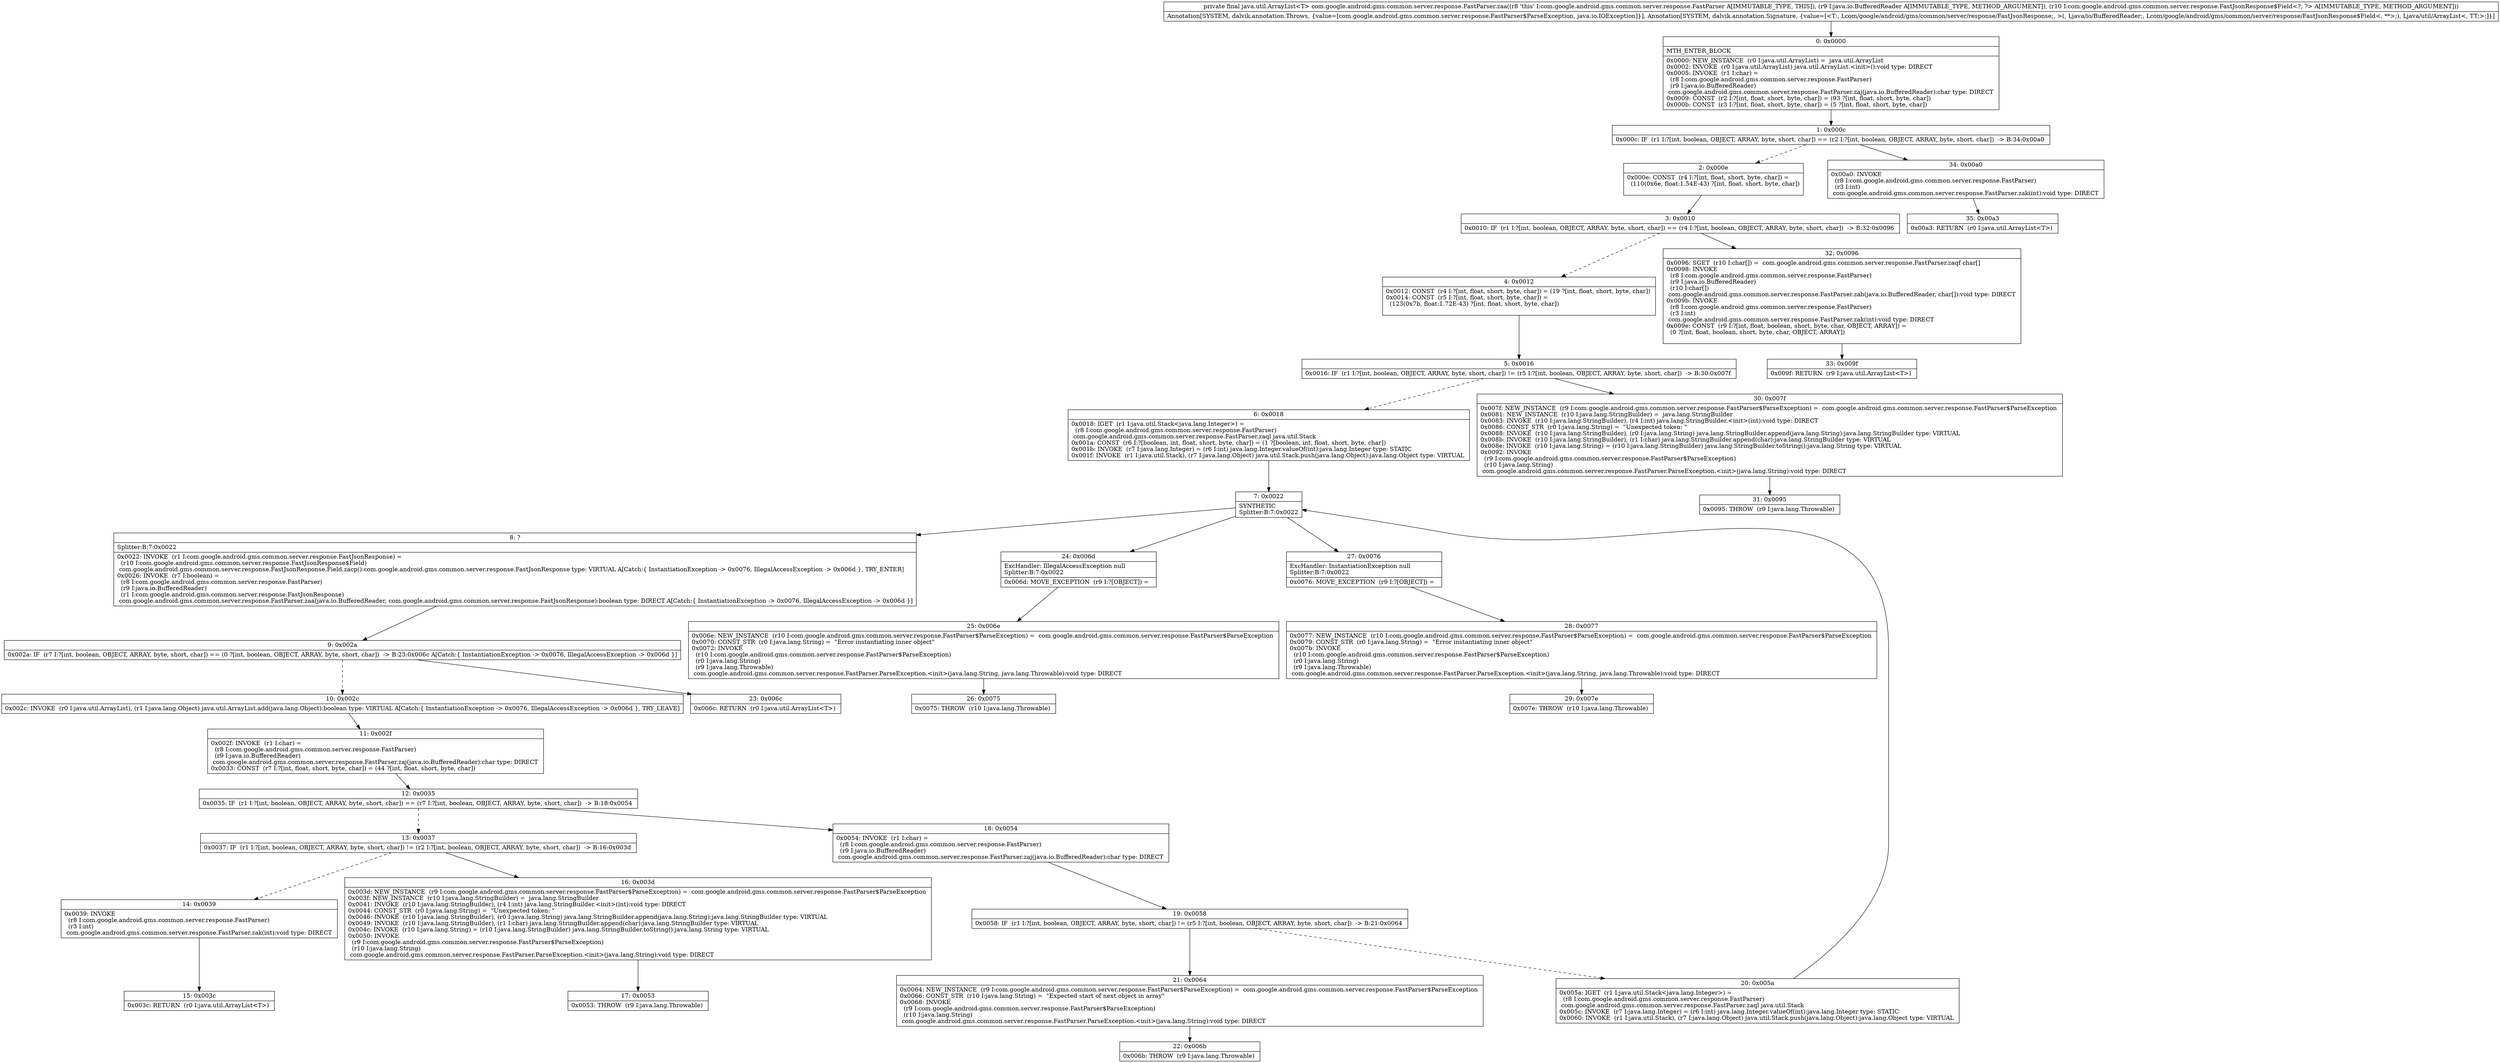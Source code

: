 digraph "CFG forcom.google.android.gms.common.server.response.FastParser.zaa(Ljava\/io\/BufferedReader;Lcom\/google\/android\/gms\/common\/server\/response\/FastJsonResponse$Field;)Ljava\/util\/ArrayList;" {
Node_0 [shape=record,label="{0\:\ 0x0000|MTH_ENTER_BLOCK\l|0x0000: NEW_INSTANCE  (r0 I:java.util.ArrayList) =  java.util.ArrayList \l0x0002: INVOKE  (r0 I:java.util.ArrayList) java.util.ArrayList.\<init\>():void type: DIRECT \l0x0005: INVOKE  (r1 I:char) = \l  (r8 I:com.google.android.gms.common.server.response.FastParser)\l  (r9 I:java.io.BufferedReader)\l com.google.android.gms.common.server.response.FastParser.zaj(java.io.BufferedReader):char type: DIRECT \l0x0009: CONST  (r2 I:?[int, float, short, byte, char]) = (93 ?[int, float, short, byte, char]) \l0x000b: CONST  (r3 I:?[int, float, short, byte, char]) = (5 ?[int, float, short, byte, char]) \l}"];
Node_1 [shape=record,label="{1\:\ 0x000c|0x000c: IF  (r1 I:?[int, boolean, OBJECT, ARRAY, byte, short, char]) == (r2 I:?[int, boolean, OBJECT, ARRAY, byte, short, char])  \-\> B:34:0x00a0 \l}"];
Node_2 [shape=record,label="{2\:\ 0x000e|0x000e: CONST  (r4 I:?[int, float, short, byte, char]) = \l  (110(0x6e, float:1.54E\-43) ?[int, float, short, byte, char])\l \l}"];
Node_3 [shape=record,label="{3\:\ 0x0010|0x0010: IF  (r1 I:?[int, boolean, OBJECT, ARRAY, byte, short, char]) == (r4 I:?[int, boolean, OBJECT, ARRAY, byte, short, char])  \-\> B:32:0x0096 \l}"];
Node_4 [shape=record,label="{4\:\ 0x0012|0x0012: CONST  (r4 I:?[int, float, short, byte, char]) = (19 ?[int, float, short, byte, char]) \l0x0014: CONST  (r5 I:?[int, float, short, byte, char]) = \l  (123(0x7b, float:1.72E\-43) ?[int, float, short, byte, char])\l \l}"];
Node_5 [shape=record,label="{5\:\ 0x0016|0x0016: IF  (r1 I:?[int, boolean, OBJECT, ARRAY, byte, short, char]) != (r5 I:?[int, boolean, OBJECT, ARRAY, byte, short, char])  \-\> B:30:0x007f \l}"];
Node_6 [shape=record,label="{6\:\ 0x0018|0x0018: IGET  (r1 I:java.util.Stack\<java.lang.Integer\>) = \l  (r8 I:com.google.android.gms.common.server.response.FastParser)\l com.google.android.gms.common.server.response.FastParser.zaql java.util.Stack \l0x001a: CONST  (r6 I:?[boolean, int, float, short, byte, char]) = (1 ?[boolean, int, float, short, byte, char]) \l0x001b: INVOKE  (r7 I:java.lang.Integer) = (r6 I:int) java.lang.Integer.valueOf(int):java.lang.Integer type: STATIC \l0x001f: INVOKE  (r1 I:java.util.Stack), (r7 I:java.lang.Object) java.util.Stack.push(java.lang.Object):java.lang.Object type: VIRTUAL \l}"];
Node_7 [shape=record,label="{7\:\ 0x0022|SYNTHETIC\lSplitter:B:7:0x0022\l}"];
Node_8 [shape=record,label="{8\:\ ?|Splitter:B:7:0x0022\l|0x0022: INVOKE  (r1 I:com.google.android.gms.common.server.response.FastJsonResponse) = \l  (r10 I:com.google.android.gms.common.server.response.FastJsonResponse$Field)\l com.google.android.gms.common.server.response.FastJsonResponse.Field.zacp():com.google.android.gms.common.server.response.FastJsonResponse type: VIRTUAL A[Catch:\{ InstantiationException \-\> 0x0076, IllegalAccessException \-\> 0x006d \}, TRY_ENTER]\l0x0026: INVOKE  (r7 I:boolean) = \l  (r8 I:com.google.android.gms.common.server.response.FastParser)\l  (r9 I:java.io.BufferedReader)\l  (r1 I:com.google.android.gms.common.server.response.FastJsonResponse)\l com.google.android.gms.common.server.response.FastParser.zaa(java.io.BufferedReader, com.google.android.gms.common.server.response.FastJsonResponse):boolean type: DIRECT A[Catch:\{ InstantiationException \-\> 0x0076, IllegalAccessException \-\> 0x006d \}]\l}"];
Node_9 [shape=record,label="{9\:\ 0x002a|0x002a: IF  (r7 I:?[int, boolean, OBJECT, ARRAY, byte, short, char]) == (0 ?[int, boolean, OBJECT, ARRAY, byte, short, char])  \-\> B:23:0x006c A[Catch:\{ InstantiationException \-\> 0x0076, IllegalAccessException \-\> 0x006d \}]\l}"];
Node_10 [shape=record,label="{10\:\ 0x002c|0x002c: INVOKE  (r0 I:java.util.ArrayList), (r1 I:java.lang.Object) java.util.ArrayList.add(java.lang.Object):boolean type: VIRTUAL A[Catch:\{ InstantiationException \-\> 0x0076, IllegalAccessException \-\> 0x006d \}, TRY_LEAVE]\l}"];
Node_11 [shape=record,label="{11\:\ 0x002f|0x002f: INVOKE  (r1 I:char) = \l  (r8 I:com.google.android.gms.common.server.response.FastParser)\l  (r9 I:java.io.BufferedReader)\l com.google.android.gms.common.server.response.FastParser.zaj(java.io.BufferedReader):char type: DIRECT \l0x0033: CONST  (r7 I:?[int, float, short, byte, char]) = (44 ?[int, float, short, byte, char]) \l}"];
Node_12 [shape=record,label="{12\:\ 0x0035|0x0035: IF  (r1 I:?[int, boolean, OBJECT, ARRAY, byte, short, char]) == (r7 I:?[int, boolean, OBJECT, ARRAY, byte, short, char])  \-\> B:18:0x0054 \l}"];
Node_13 [shape=record,label="{13\:\ 0x0037|0x0037: IF  (r1 I:?[int, boolean, OBJECT, ARRAY, byte, short, char]) != (r2 I:?[int, boolean, OBJECT, ARRAY, byte, short, char])  \-\> B:16:0x003d \l}"];
Node_14 [shape=record,label="{14\:\ 0x0039|0x0039: INVOKE  \l  (r8 I:com.google.android.gms.common.server.response.FastParser)\l  (r3 I:int)\l com.google.android.gms.common.server.response.FastParser.zak(int):void type: DIRECT \l}"];
Node_15 [shape=record,label="{15\:\ 0x003c|0x003c: RETURN  (r0 I:java.util.ArrayList\<T\>) \l}"];
Node_16 [shape=record,label="{16\:\ 0x003d|0x003d: NEW_INSTANCE  (r9 I:com.google.android.gms.common.server.response.FastParser$ParseException) =  com.google.android.gms.common.server.response.FastParser$ParseException \l0x003f: NEW_INSTANCE  (r10 I:java.lang.StringBuilder) =  java.lang.StringBuilder \l0x0041: INVOKE  (r10 I:java.lang.StringBuilder), (r4 I:int) java.lang.StringBuilder.\<init\>(int):void type: DIRECT \l0x0044: CONST_STR  (r0 I:java.lang.String) =  \"Unexpected token: \" \l0x0046: INVOKE  (r10 I:java.lang.StringBuilder), (r0 I:java.lang.String) java.lang.StringBuilder.append(java.lang.String):java.lang.StringBuilder type: VIRTUAL \l0x0049: INVOKE  (r10 I:java.lang.StringBuilder), (r1 I:char) java.lang.StringBuilder.append(char):java.lang.StringBuilder type: VIRTUAL \l0x004c: INVOKE  (r10 I:java.lang.String) = (r10 I:java.lang.StringBuilder) java.lang.StringBuilder.toString():java.lang.String type: VIRTUAL \l0x0050: INVOKE  \l  (r9 I:com.google.android.gms.common.server.response.FastParser$ParseException)\l  (r10 I:java.lang.String)\l com.google.android.gms.common.server.response.FastParser.ParseException.\<init\>(java.lang.String):void type: DIRECT \l}"];
Node_17 [shape=record,label="{17\:\ 0x0053|0x0053: THROW  (r9 I:java.lang.Throwable) \l}"];
Node_18 [shape=record,label="{18\:\ 0x0054|0x0054: INVOKE  (r1 I:char) = \l  (r8 I:com.google.android.gms.common.server.response.FastParser)\l  (r9 I:java.io.BufferedReader)\l com.google.android.gms.common.server.response.FastParser.zaj(java.io.BufferedReader):char type: DIRECT \l}"];
Node_19 [shape=record,label="{19\:\ 0x0058|0x0058: IF  (r1 I:?[int, boolean, OBJECT, ARRAY, byte, short, char]) != (r5 I:?[int, boolean, OBJECT, ARRAY, byte, short, char])  \-\> B:21:0x0064 \l}"];
Node_20 [shape=record,label="{20\:\ 0x005a|0x005a: IGET  (r1 I:java.util.Stack\<java.lang.Integer\>) = \l  (r8 I:com.google.android.gms.common.server.response.FastParser)\l com.google.android.gms.common.server.response.FastParser.zaql java.util.Stack \l0x005c: INVOKE  (r7 I:java.lang.Integer) = (r6 I:int) java.lang.Integer.valueOf(int):java.lang.Integer type: STATIC \l0x0060: INVOKE  (r1 I:java.util.Stack), (r7 I:java.lang.Object) java.util.Stack.push(java.lang.Object):java.lang.Object type: VIRTUAL \l}"];
Node_21 [shape=record,label="{21\:\ 0x0064|0x0064: NEW_INSTANCE  (r9 I:com.google.android.gms.common.server.response.FastParser$ParseException) =  com.google.android.gms.common.server.response.FastParser$ParseException \l0x0066: CONST_STR  (r10 I:java.lang.String) =  \"Expected start of next object in array\" \l0x0068: INVOKE  \l  (r9 I:com.google.android.gms.common.server.response.FastParser$ParseException)\l  (r10 I:java.lang.String)\l com.google.android.gms.common.server.response.FastParser.ParseException.\<init\>(java.lang.String):void type: DIRECT \l}"];
Node_22 [shape=record,label="{22\:\ 0x006b|0x006b: THROW  (r9 I:java.lang.Throwable) \l}"];
Node_23 [shape=record,label="{23\:\ 0x006c|0x006c: RETURN  (r0 I:java.util.ArrayList\<T\>) \l}"];
Node_24 [shape=record,label="{24\:\ 0x006d|ExcHandler: IllegalAccessException null\lSplitter:B:7:0x0022\l|0x006d: MOVE_EXCEPTION  (r9 I:?[OBJECT]) =  \l}"];
Node_25 [shape=record,label="{25\:\ 0x006e|0x006e: NEW_INSTANCE  (r10 I:com.google.android.gms.common.server.response.FastParser$ParseException) =  com.google.android.gms.common.server.response.FastParser$ParseException \l0x0070: CONST_STR  (r0 I:java.lang.String) =  \"Error instantiating inner object\" \l0x0072: INVOKE  \l  (r10 I:com.google.android.gms.common.server.response.FastParser$ParseException)\l  (r0 I:java.lang.String)\l  (r9 I:java.lang.Throwable)\l com.google.android.gms.common.server.response.FastParser.ParseException.\<init\>(java.lang.String, java.lang.Throwable):void type: DIRECT \l}"];
Node_26 [shape=record,label="{26\:\ 0x0075|0x0075: THROW  (r10 I:java.lang.Throwable) \l}"];
Node_27 [shape=record,label="{27\:\ 0x0076|ExcHandler: InstantiationException null\lSplitter:B:7:0x0022\l|0x0076: MOVE_EXCEPTION  (r9 I:?[OBJECT]) =  \l}"];
Node_28 [shape=record,label="{28\:\ 0x0077|0x0077: NEW_INSTANCE  (r10 I:com.google.android.gms.common.server.response.FastParser$ParseException) =  com.google.android.gms.common.server.response.FastParser$ParseException \l0x0079: CONST_STR  (r0 I:java.lang.String) =  \"Error instantiating inner object\" \l0x007b: INVOKE  \l  (r10 I:com.google.android.gms.common.server.response.FastParser$ParseException)\l  (r0 I:java.lang.String)\l  (r9 I:java.lang.Throwable)\l com.google.android.gms.common.server.response.FastParser.ParseException.\<init\>(java.lang.String, java.lang.Throwable):void type: DIRECT \l}"];
Node_29 [shape=record,label="{29\:\ 0x007e|0x007e: THROW  (r10 I:java.lang.Throwable) \l}"];
Node_30 [shape=record,label="{30\:\ 0x007f|0x007f: NEW_INSTANCE  (r9 I:com.google.android.gms.common.server.response.FastParser$ParseException) =  com.google.android.gms.common.server.response.FastParser$ParseException \l0x0081: NEW_INSTANCE  (r10 I:java.lang.StringBuilder) =  java.lang.StringBuilder \l0x0083: INVOKE  (r10 I:java.lang.StringBuilder), (r4 I:int) java.lang.StringBuilder.\<init\>(int):void type: DIRECT \l0x0086: CONST_STR  (r0 I:java.lang.String) =  \"Unexpected token: \" \l0x0088: INVOKE  (r10 I:java.lang.StringBuilder), (r0 I:java.lang.String) java.lang.StringBuilder.append(java.lang.String):java.lang.StringBuilder type: VIRTUAL \l0x008b: INVOKE  (r10 I:java.lang.StringBuilder), (r1 I:char) java.lang.StringBuilder.append(char):java.lang.StringBuilder type: VIRTUAL \l0x008e: INVOKE  (r10 I:java.lang.String) = (r10 I:java.lang.StringBuilder) java.lang.StringBuilder.toString():java.lang.String type: VIRTUAL \l0x0092: INVOKE  \l  (r9 I:com.google.android.gms.common.server.response.FastParser$ParseException)\l  (r10 I:java.lang.String)\l com.google.android.gms.common.server.response.FastParser.ParseException.\<init\>(java.lang.String):void type: DIRECT \l}"];
Node_31 [shape=record,label="{31\:\ 0x0095|0x0095: THROW  (r9 I:java.lang.Throwable) \l}"];
Node_32 [shape=record,label="{32\:\ 0x0096|0x0096: SGET  (r10 I:char[]) =  com.google.android.gms.common.server.response.FastParser.zaqf char[] \l0x0098: INVOKE  \l  (r8 I:com.google.android.gms.common.server.response.FastParser)\l  (r9 I:java.io.BufferedReader)\l  (r10 I:char[])\l com.google.android.gms.common.server.response.FastParser.zab(java.io.BufferedReader, char[]):void type: DIRECT \l0x009b: INVOKE  \l  (r8 I:com.google.android.gms.common.server.response.FastParser)\l  (r3 I:int)\l com.google.android.gms.common.server.response.FastParser.zak(int):void type: DIRECT \l0x009e: CONST  (r9 I:?[int, float, boolean, short, byte, char, OBJECT, ARRAY]) = \l  (0 ?[int, float, boolean, short, byte, char, OBJECT, ARRAY])\l \l}"];
Node_33 [shape=record,label="{33\:\ 0x009f|0x009f: RETURN  (r9 I:java.util.ArrayList\<T\>) \l}"];
Node_34 [shape=record,label="{34\:\ 0x00a0|0x00a0: INVOKE  \l  (r8 I:com.google.android.gms.common.server.response.FastParser)\l  (r3 I:int)\l com.google.android.gms.common.server.response.FastParser.zak(int):void type: DIRECT \l}"];
Node_35 [shape=record,label="{35\:\ 0x00a3|0x00a3: RETURN  (r0 I:java.util.ArrayList\<T\>) \l}"];
MethodNode[shape=record,label="{private final java.util.ArrayList\<T\> com.google.android.gms.common.server.response.FastParser.zaa((r8 'this' I:com.google.android.gms.common.server.response.FastParser A[IMMUTABLE_TYPE, THIS]), (r9 I:java.io.BufferedReader A[IMMUTABLE_TYPE, METHOD_ARGUMENT]), (r10 I:com.google.android.gms.common.server.response.FastJsonResponse$Field\<?, ?\> A[IMMUTABLE_TYPE, METHOD_ARGUMENT]))  | Annotation[SYSTEM, dalvik.annotation.Throws, \{value=[com.google.android.gms.common.server.response.FastParser$ParseException, java.io.IOException]\}], Annotation[SYSTEM, dalvik.annotation.Signature, \{value=[\<T:, Lcom\/google\/android\/gms\/common\/server\/response\/FastJsonResponse;, \>(, Ljava\/io\/BufferedReader;, Lcom\/google\/android\/gms\/common\/server\/response\/FastJsonResponse$Field\<, **\>;), Ljava\/util\/ArrayList\<, TT;\>;]\}]\l}"];
MethodNode -> Node_0;
Node_0 -> Node_1;
Node_1 -> Node_2[style=dashed];
Node_1 -> Node_34;
Node_2 -> Node_3;
Node_3 -> Node_4[style=dashed];
Node_3 -> Node_32;
Node_4 -> Node_5;
Node_5 -> Node_6[style=dashed];
Node_5 -> Node_30;
Node_6 -> Node_7;
Node_7 -> Node_8;
Node_7 -> Node_27;
Node_7 -> Node_24;
Node_8 -> Node_9;
Node_9 -> Node_10[style=dashed];
Node_9 -> Node_23;
Node_10 -> Node_11;
Node_11 -> Node_12;
Node_12 -> Node_13[style=dashed];
Node_12 -> Node_18;
Node_13 -> Node_14[style=dashed];
Node_13 -> Node_16;
Node_14 -> Node_15;
Node_16 -> Node_17;
Node_18 -> Node_19;
Node_19 -> Node_20[style=dashed];
Node_19 -> Node_21;
Node_20 -> Node_7;
Node_21 -> Node_22;
Node_24 -> Node_25;
Node_25 -> Node_26;
Node_27 -> Node_28;
Node_28 -> Node_29;
Node_30 -> Node_31;
Node_32 -> Node_33;
Node_34 -> Node_35;
}

